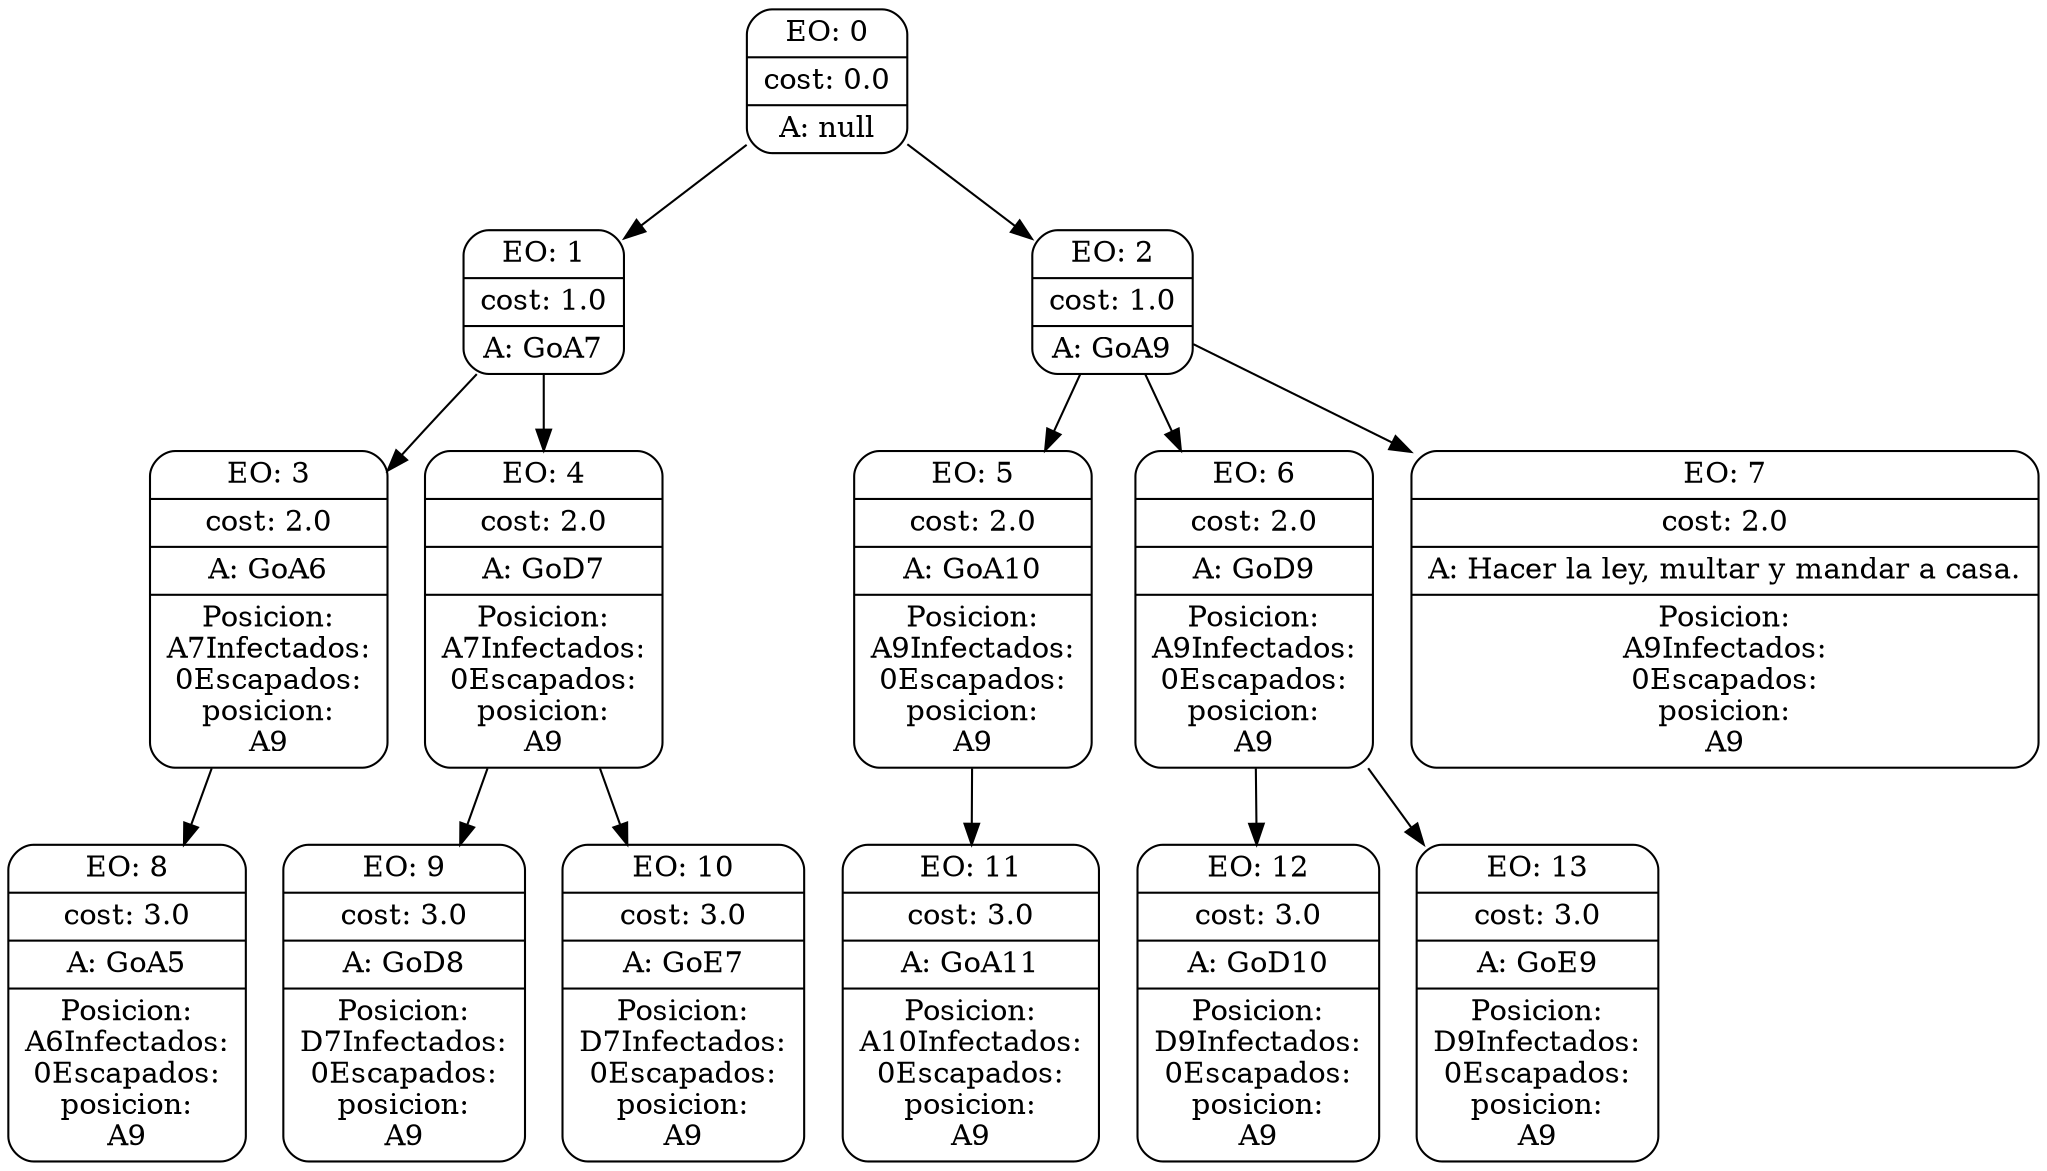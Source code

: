 digraph g {
node [shape = Mrecord];
nodo0[label="{EO: 0|cost: 0.0|A: null}"]
nodo1[label="{EO: 1|cost: 1.0|A: GoA7}"]
nodo3[label="{EO: 3|cost: 2.0|A: GoA6|Posicion:\nA7
Infectados:\n0
Escapados:\n
posicion:\nA9
}"]
nodo8[label="{EO: 8|cost: 3.0|A: GoA5|Posicion:\nA6
Infectados:\n0
Escapados:\n
posicion:\nA9
}"]

nodo3 -> nodo8;

nodo1 -> nodo3;
nodo4[label="{EO: 4|cost: 2.0|A: GoD7|Posicion:\nA7
Infectados:\n0
Escapados:\n
posicion:\nA9
}"]
nodo9[label="{EO: 9|cost: 3.0|A: GoD8|Posicion:\nD7
Infectados:\n0
Escapados:\n
posicion:\nA9
}"]

nodo4 -> nodo9;
nodo10[label="{EO: 10|cost: 3.0|A: GoE7|Posicion:\nD7
Infectados:\n0
Escapados:\n
posicion:\nA9
}"]

nodo4 -> nodo10;

nodo1 -> nodo4;

nodo0 -> nodo1;
nodo2[label="{EO: 2|cost: 1.0|A: GoA9}"]
nodo5[label="{EO: 5|cost: 2.0|A: GoA10|Posicion:\nA9
Infectados:\n0
Escapados:\n
posicion:\nA9
}"]
nodo11[label="{EO: 11|cost: 3.0|A: GoA11|Posicion:\nA10
Infectados:\n0
Escapados:\n
posicion:\nA9
}"]

nodo5 -> nodo11;

nodo2 -> nodo5;
nodo6[label="{EO: 6|cost: 2.0|A: GoD9|Posicion:\nA9
Infectados:\n0
Escapados:\n
posicion:\nA9
}"]
nodo12[label="{EO: 12|cost: 3.0|A: GoD10|Posicion:\nD9
Infectados:\n0
Escapados:\n
posicion:\nA9
}"]

nodo6 -> nodo12;
nodo13[label="{EO: 13|cost: 3.0|A: GoE9|Posicion:\nD9
Infectados:\n0
Escapados:\n
posicion:\nA9
}"]

nodo6 -> nodo13;

nodo2 -> nodo6;
nodo7[label="{EO: 7|cost: 2.0|A: Hacer la ley, multar y mandar a casa.|Posicion:\nA9
Infectados:\n0
Escapados:\n
posicion:\nA9
}"]

nodo2 -> nodo7;

nodo0 -> nodo2;


}